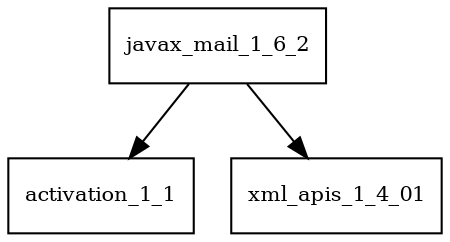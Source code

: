 digraph javax_mail_1_6_2_dependencies {
  node [shape = box, fontsize=10.0];
  javax_mail_1_6_2 -> activation_1_1;
  javax_mail_1_6_2 -> xml_apis_1_4_01;
}
